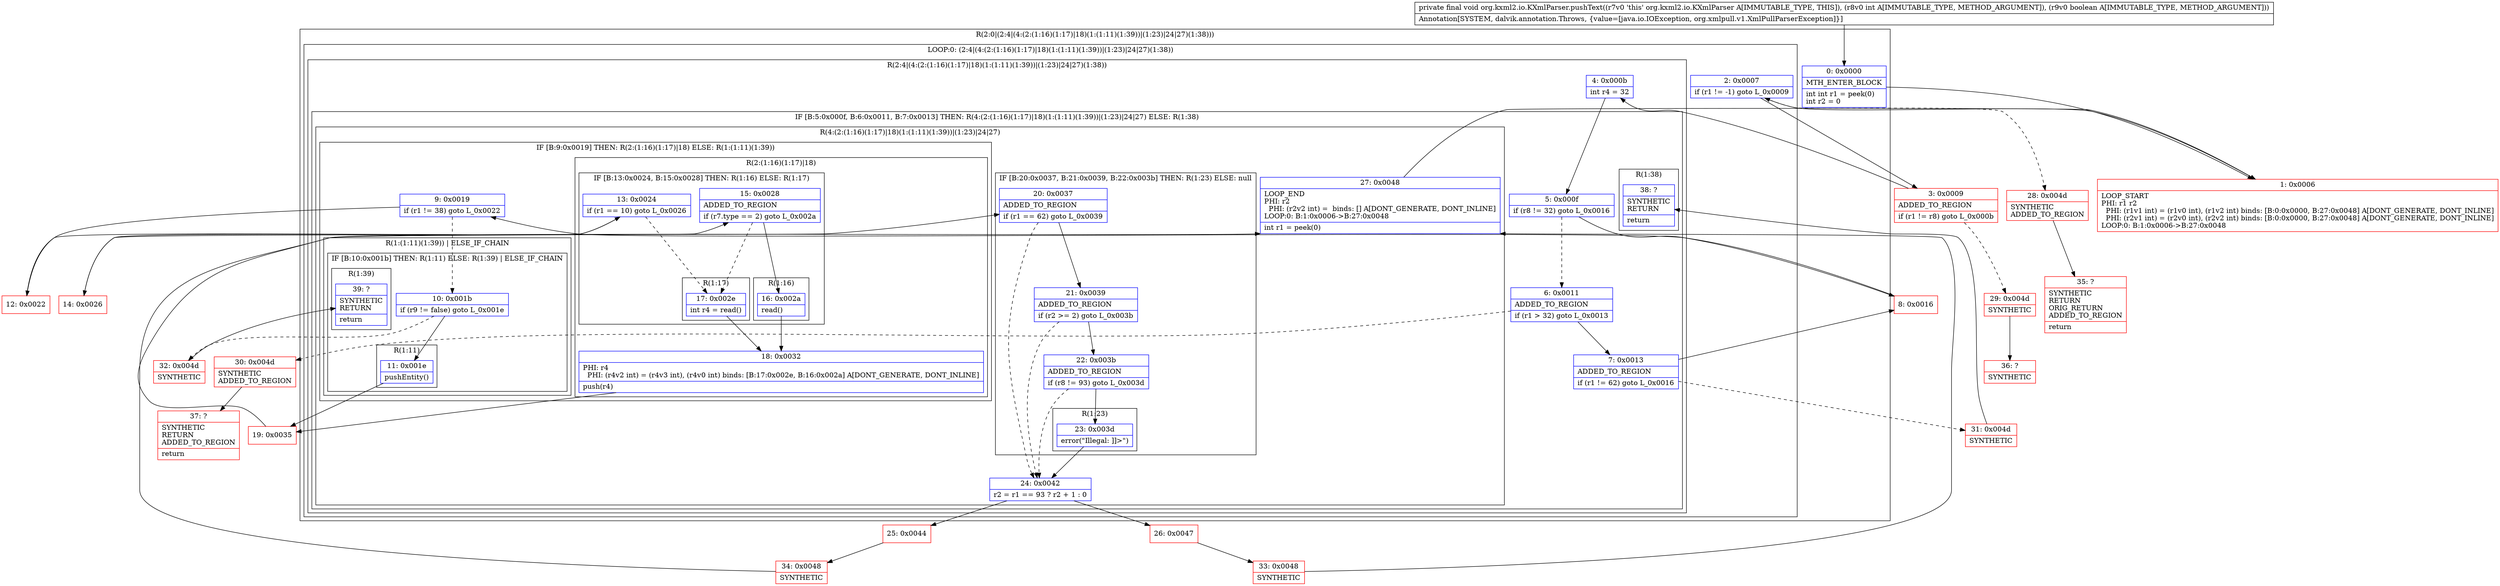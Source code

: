 digraph "CFG fororg.kxml2.io.KXmlParser.pushText(IZ)V" {
subgraph cluster_Region_593604642 {
label = "R(2:0|(2:4|(4:(2:(1:16)(1:17)|18)(1:(1:11)(1:39))|(1:23)|24|27)(1:38)))";
node [shape=record,color=blue];
Node_0 [shape=record,label="{0\:\ 0x0000|MTH_ENTER_BLOCK\l|int int r1 = peek(0)\lint r2 = 0\l}"];
subgraph cluster_LoopRegion_1456581506 {
label = "LOOP:0: (2:4|(4:(2:(1:16)(1:17)|18)(1:(1:11)(1:39))|(1:23)|24|27)(1:38))";
node [shape=record,color=blue];
Node_2 [shape=record,label="{2\:\ 0x0007|if (r1 != \-1) goto L_0x0009\l}"];
subgraph cluster_Region_1642718961 {
label = "R(2:4|(4:(2:(1:16)(1:17)|18)(1:(1:11)(1:39))|(1:23)|24|27)(1:38))";
node [shape=record,color=blue];
Node_4 [shape=record,label="{4\:\ 0x000b|int r4 = 32\l}"];
subgraph cluster_IfRegion_2093572163 {
label = "IF [B:5:0x000f, B:6:0x0011, B:7:0x0013] THEN: R(4:(2:(1:16)(1:17)|18)(1:(1:11)(1:39))|(1:23)|24|27) ELSE: R(1:38)";
node [shape=record,color=blue];
Node_5 [shape=record,label="{5\:\ 0x000f|if (r8 != 32) goto L_0x0016\l}"];
Node_6 [shape=record,label="{6\:\ 0x0011|ADDED_TO_REGION\l|if (r1 \> 32) goto L_0x0013\l}"];
Node_7 [shape=record,label="{7\:\ 0x0013|ADDED_TO_REGION\l|if (r1 != 62) goto L_0x0016\l}"];
subgraph cluster_Region_879587015 {
label = "R(4:(2:(1:16)(1:17)|18)(1:(1:11)(1:39))|(1:23)|24|27)";
node [shape=record,color=blue];
subgraph cluster_IfRegion_1376202584 {
label = "IF [B:9:0x0019] THEN: R(2:(1:16)(1:17)|18) ELSE: R(1:(1:11)(1:39))";
node [shape=record,color=blue];
Node_9 [shape=record,label="{9\:\ 0x0019|if (r1 != 38) goto L_0x0022\l}"];
subgraph cluster_Region_485416589 {
label = "R(2:(1:16)(1:17)|18)";
node [shape=record,color=blue];
subgraph cluster_IfRegion_230910089 {
label = "IF [B:13:0x0024, B:15:0x0028] THEN: R(1:16) ELSE: R(1:17)";
node [shape=record,color=blue];
Node_13 [shape=record,label="{13\:\ 0x0024|if (r1 == 10) goto L_0x0026\l}"];
Node_15 [shape=record,label="{15\:\ 0x0028|ADDED_TO_REGION\l|if (r7.type == 2) goto L_0x002a\l}"];
subgraph cluster_Region_92995394 {
label = "R(1:16)";
node [shape=record,color=blue];
Node_16 [shape=record,label="{16\:\ 0x002a|read()\l}"];
}
subgraph cluster_Region_184510587 {
label = "R(1:17)";
node [shape=record,color=blue];
Node_17 [shape=record,label="{17\:\ 0x002e|int r4 = read()\l}"];
}
}
Node_18 [shape=record,label="{18\:\ 0x0032|PHI: r4 \l  PHI: (r4v2 int) = (r4v3 int), (r4v0 int) binds: [B:17:0x002e, B:16:0x002a] A[DONT_GENERATE, DONT_INLINE]\l|push(r4)\l}"];
}
subgraph cluster_Region_900418775 {
label = "R(1:(1:11)(1:39)) | ELSE_IF_CHAIN\l";
node [shape=record,color=blue];
subgraph cluster_IfRegion_4128473 {
label = "IF [B:10:0x001b] THEN: R(1:11) ELSE: R(1:39) | ELSE_IF_CHAIN\l";
node [shape=record,color=blue];
Node_10 [shape=record,label="{10\:\ 0x001b|if (r9 != false) goto L_0x001e\l}"];
subgraph cluster_Region_529866093 {
label = "R(1:11)";
node [shape=record,color=blue];
Node_11 [shape=record,label="{11\:\ 0x001e|pushEntity()\l}"];
}
subgraph cluster_Region_1295487282 {
label = "R(1:39)";
node [shape=record,color=blue];
Node_39 [shape=record,label="{39\:\ ?|SYNTHETIC\lRETURN\l|return\l}"];
}
}
}
}
subgraph cluster_IfRegion_1444237064 {
label = "IF [B:20:0x0037, B:21:0x0039, B:22:0x003b] THEN: R(1:23) ELSE: null";
node [shape=record,color=blue];
Node_20 [shape=record,label="{20\:\ 0x0037|ADDED_TO_REGION\l|if (r1 == 62) goto L_0x0039\l}"];
Node_21 [shape=record,label="{21\:\ 0x0039|ADDED_TO_REGION\l|if (r2 \>= 2) goto L_0x003b\l}"];
Node_22 [shape=record,label="{22\:\ 0x003b|ADDED_TO_REGION\l|if (r8 != 93) goto L_0x003d\l}"];
subgraph cluster_Region_571842999 {
label = "R(1:23)";
node [shape=record,color=blue];
Node_23 [shape=record,label="{23\:\ 0x003d|error(\"Illegal: ]]\>\")\l}"];
}
}
Node_24 [shape=record,label="{24\:\ 0x0042|r2 = r1 == 93 ? r2 + 1 : 0\l}"];
Node_27 [shape=record,label="{27\:\ 0x0048|LOOP_END\lPHI: r2 \l  PHI: (r2v2 int) =  binds: [] A[DONT_GENERATE, DONT_INLINE]\lLOOP:0: B:1:0x0006\-\>B:27:0x0048\l|int r1 = peek(0)\l}"];
}
subgraph cluster_Region_1428835098 {
label = "R(1:38)";
node [shape=record,color=blue];
Node_38 [shape=record,label="{38\:\ ?|SYNTHETIC\lRETURN\l|return\l}"];
}
}
}
}
}
Node_1 [shape=record,color=red,label="{1\:\ 0x0006|LOOP_START\lPHI: r1 r2 \l  PHI: (r1v1 int) = (r1v0 int), (r1v2 int) binds: [B:0:0x0000, B:27:0x0048] A[DONT_GENERATE, DONT_INLINE]\l  PHI: (r2v1 int) = (r2v0 int), (r2v2 int) binds: [B:0:0x0000, B:27:0x0048] A[DONT_GENERATE, DONT_INLINE]\lLOOP:0: B:1:0x0006\-\>B:27:0x0048\l}"];
Node_3 [shape=record,color=red,label="{3\:\ 0x0009|ADDED_TO_REGION\l|if (r1 != r8) goto L_0x000b\l}"];
Node_8 [shape=record,color=red,label="{8\:\ 0x0016}"];
Node_12 [shape=record,color=red,label="{12\:\ 0x0022}"];
Node_14 [shape=record,color=red,label="{14\:\ 0x0026}"];
Node_19 [shape=record,color=red,label="{19\:\ 0x0035}"];
Node_25 [shape=record,color=red,label="{25\:\ 0x0044}"];
Node_26 [shape=record,color=red,label="{26\:\ 0x0047}"];
Node_28 [shape=record,color=red,label="{28\:\ 0x004d|SYNTHETIC\lADDED_TO_REGION\l}"];
Node_29 [shape=record,color=red,label="{29\:\ 0x004d|SYNTHETIC\l}"];
Node_30 [shape=record,color=red,label="{30\:\ 0x004d|SYNTHETIC\lADDED_TO_REGION\l}"];
Node_31 [shape=record,color=red,label="{31\:\ 0x004d|SYNTHETIC\l}"];
Node_32 [shape=record,color=red,label="{32\:\ 0x004d|SYNTHETIC\l}"];
Node_33 [shape=record,color=red,label="{33\:\ 0x0048|SYNTHETIC\l}"];
Node_34 [shape=record,color=red,label="{34\:\ 0x0048|SYNTHETIC\l}"];
Node_35 [shape=record,color=red,label="{35\:\ ?|SYNTHETIC\lRETURN\lORIG_RETURN\lADDED_TO_REGION\l|return\l}"];
Node_36 [shape=record,color=red,label="{36\:\ ?|SYNTHETIC\l}"];
Node_37 [shape=record,color=red,label="{37\:\ ?|SYNTHETIC\lRETURN\lADDED_TO_REGION\l|return\l}"];
MethodNode[shape=record,label="{private final void org.kxml2.io.KXmlParser.pushText((r7v0 'this' org.kxml2.io.KXmlParser A[IMMUTABLE_TYPE, THIS]), (r8v0 int A[IMMUTABLE_TYPE, METHOD_ARGUMENT]), (r9v0 boolean A[IMMUTABLE_TYPE, METHOD_ARGUMENT]))  | Annotation[SYSTEM, dalvik.annotation.Throws, \{value=[java.io.IOException, org.xmlpull.v1.XmlPullParserException]\}]\l}"];
MethodNode -> Node_0;
Node_0 -> Node_1;
Node_2 -> Node_3;
Node_2 -> Node_28[style=dashed];
Node_4 -> Node_5;
Node_5 -> Node_6[style=dashed];
Node_5 -> Node_8;
Node_6 -> Node_7;
Node_6 -> Node_30[style=dashed];
Node_7 -> Node_8;
Node_7 -> Node_31[style=dashed];
Node_9 -> Node_10[style=dashed];
Node_9 -> Node_12;
Node_13 -> Node_14;
Node_13 -> Node_17[style=dashed];
Node_15 -> Node_16;
Node_15 -> Node_17[style=dashed];
Node_16 -> Node_18;
Node_17 -> Node_18;
Node_18 -> Node_19;
Node_10 -> Node_11;
Node_10 -> Node_32[style=dashed];
Node_11 -> Node_19;
Node_20 -> Node_21;
Node_20 -> Node_24[style=dashed];
Node_21 -> Node_22;
Node_21 -> Node_24[style=dashed];
Node_22 -> Node_23;
Node_22 -> Node_24[style=dashed];
Node_23 -> Node_24;
Node_24 -> Node_25;
Node_24 -> Node_26;
Node_27 -> Node_1;
Node_1 -> Node_2;
Node_3 -> Node_4;
Node_3 -> Node_29[style=dashed];
Node_8 -> Node_9;
Node_12 -> Node_13;
Node_14 -> Node_15;
Node_19 -> Node_20;
Node_25 -> Node_34;
Node_26 -> Node_33;
Node_28 -> Node_35;
Node_29 -> Node_36;
Node_30 -> Node_37;
Node_31 -> Node_38;
Node_32 -> Node_39;
Node_33 -> Node_27;
Node_34 -> Node_27;
}

